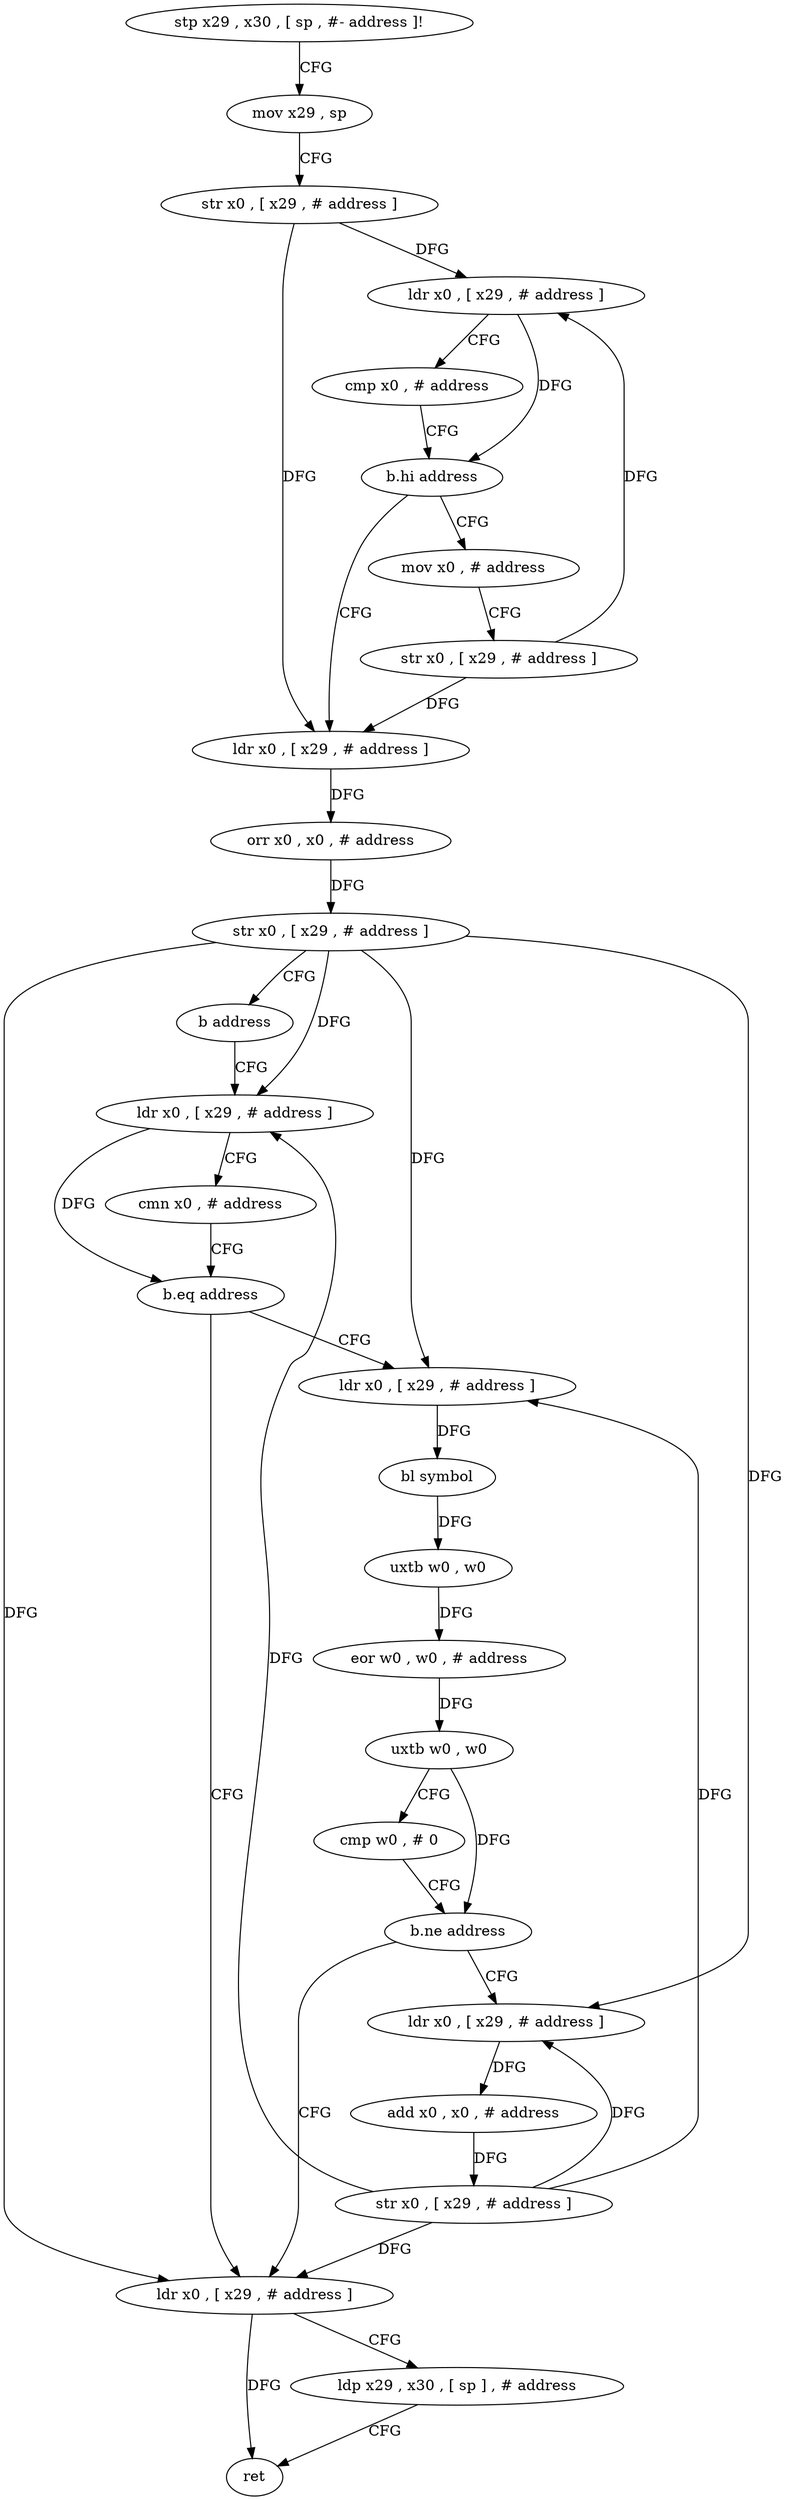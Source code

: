 digraph "func" {
"4317584" [label = "stp x29 , x30 , [ sp , #- address ]!" ]
"4317588" [label = "mov x29 , sp" ]
"4317592" [label = "str x0 , [ x29 , # address ]" ]
"4317596" [label = "ldr x0 , [ x29 , # address ]" ]
"4317600" [label = "cmp x0 , # address" ]
"4317604" [label = "b.hi address" ]
"4317616" [label = "ldr x0 , [ x29 , # address ]" ]
"4317608" [label = "mov x0 , # address" ]
"4317620" [label = "orr x0 , x0 , # address" ]
"4317624" [label = "str x0 , [ x29 , # address ]" ]
"4317628" [label = "b address" ]
"4317644" [label = "ldr x0 , [ x29 , # address ]" ]
"4317612" [label = "str x0 , [ x29 , # address ]" ]
"4317648" [label = "cmn x0 , # address" ]
"4317652" [label = "b.eq address" ]
"4317684" [label = "ldr x0 , [ x29 , # address ]" ]
"4317656" [label = "ldr x0 , [ x29 , # address ]" ]
"4317688" [label = "ldp x29 , x30 , [ sp ] , # address" ]
"4317692" [label = "ret" ]
"4317660" [label = "bl symbol" ]
"4317664" [label = "uxtb w0 , w0" ]
"4317668" [label = "eor w0 , w0 , # address" ]
"4317672" [label = "uxtb w0 , w0" ]
"4317676" [label = "cmp w0 , # 0" ]
"4317680" [label = "b.ne address" ]
"4317632" [label = "ldr x0 , [ x29 , # address ]" ]
"4317636" [label = "add x0 , x0 , # address" ]
"4317640" [label = "str x0 , [ x29 , # address ]" ]
"4317584" -> "4317588" [ label = "CFG" ]
"4317588" -> "4317592" [ label = "CFG" ]
"4317592" -> "4317596" [ label = "DFG" ]
"4317592" -> "4317616" [ label = "DFG" ]
"4317596" -> "4317600" [ label = "CFG" ]
"4317596" -> "4317604" [ label = "DFG" ]
"4317600" -> "4317604" [ label = "CFG" ]
"4317604" -> "4317616" [ label = "CFG" ]
"4317604" -> "4317608" [ label = "CFG" ]
"4317616" -> "4317620" [ label = "DFG" ]
"4317608" -> "4317612" [ label = "CFG" ]
"4317620" -> "4317624" [ label = "DFG" ]
"4317624" -> "4317628" [ label = "CFG" ]
"4317624" -> "4317644" [ label = "DFG" ]
"4317624" -> "4317684" [ label = "DFG" ]
"4317624" -> "4317656" [ label = "DFG" ]
"4317624" -> "4317632" [ label = "DFG" ]
"4317628" -> "4317644" [ label = "CFG" ]
"4317644" -> "4317648" [ label = "CFG" ]
"4317644" -> "4317652" [ label = "DFG" ]
"4317612" -> "4317616" [ label = "DFG" ]
"4317612" -> "4317596" [ label = "DFG" ]
"4317648" -> "4317652" [ label = "CFG" ]
"4317652" -> "4317684" [ label = "CFG" ]
"4317652" -> "4317656" [ label = "CFG" ]
"4317684" -> "4317688" [ label = "CFG" ]
"4317684" -> "4317692" [ label = "DFG" ]
"4317656" -> "4317660" [ label = "DFG" ]
"4317688" -> "4317692" [ label = "CFG" ]
"4317660" -> "4317664" [ label = "DFG" ]
"4317664" -> "4317668" [ label = "DFG" ]
"4317668" -> "4317672" [ label = "DFG" ]
"4317672" -> "4317676" [ label = "CFG" ]
"4317672" -> "4317680" [ label = "DFG" ]
"4317676" -> "4317680" [ label = "CFG" ]
"4317680" -> "4317632" [ label = "CFG" ]
"4317680" -> "4317684" [ label = "CFG" ]
"4317632" -> "4317636" [ label = "DFG" ]
"4317636" -> "4317640" [ label = "DFG" ]
"4317640" -> "4317644" [ label = "DFG" ]
"4317640" -> "4317684" [ label = "DFG" ]
"4317640" -> "4317656" [ label = "DFG" ]
"4317640" -> "4317632" [ label = "DFG" ]
}
